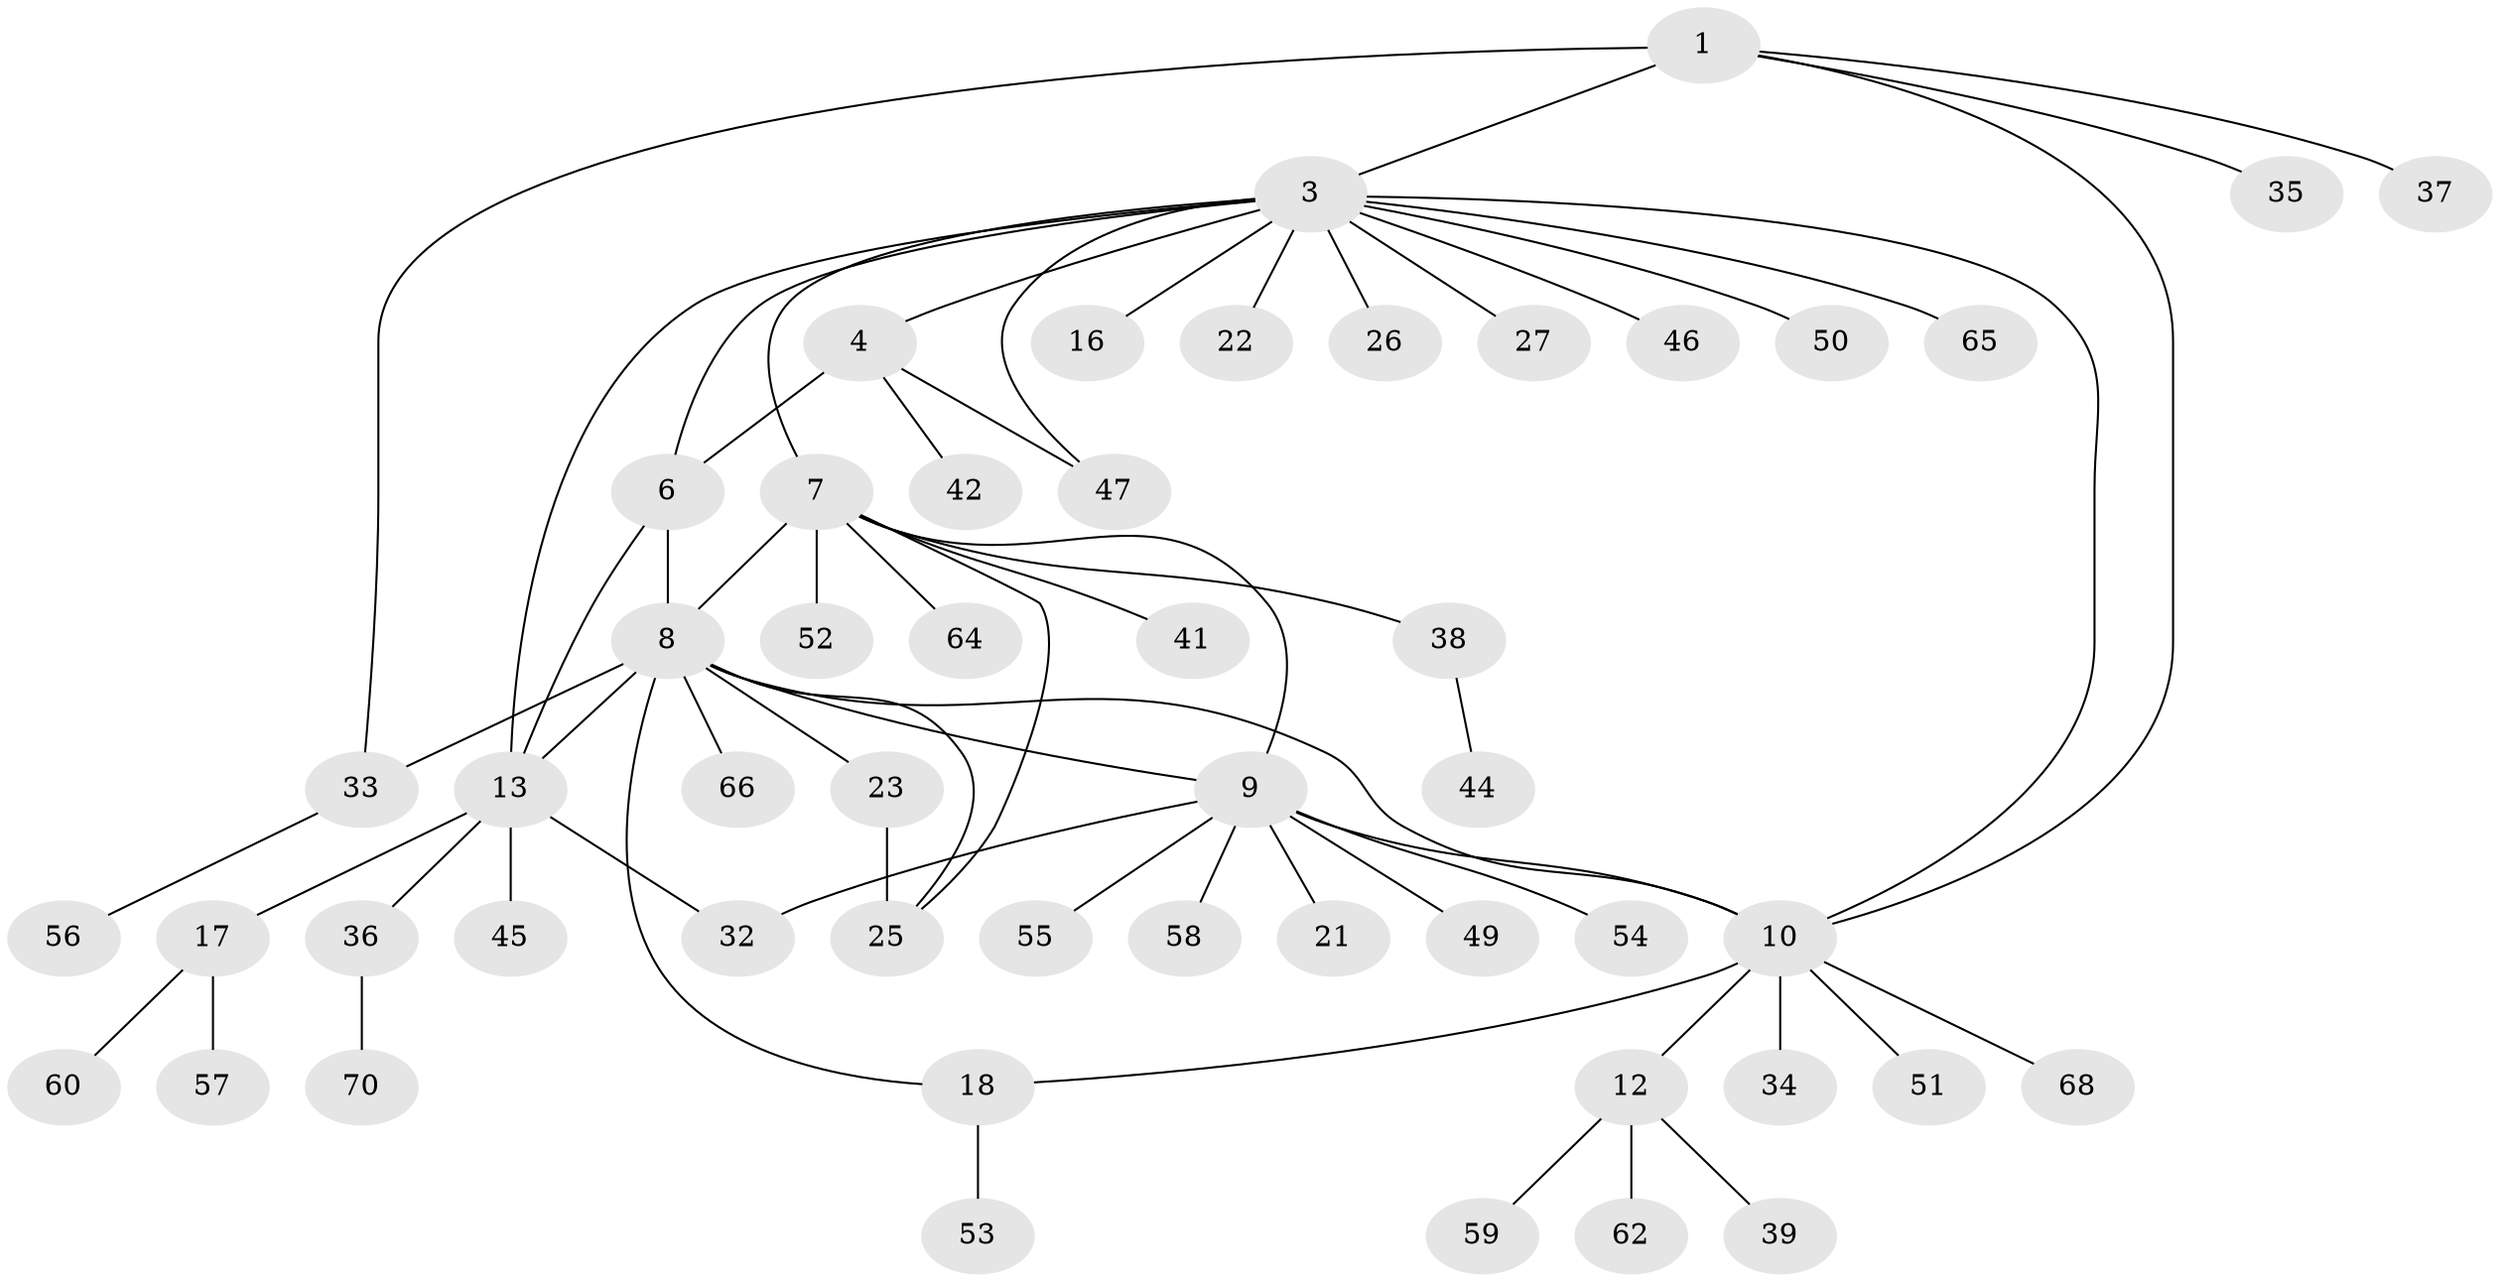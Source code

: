 // original degree distribution, {5: 0.05714285714285714, 3: 0.1, 9: 0.04285714285714286, 7: 0.04285714285714286, 10: 0.014285714285714285, 4: 0.04285714285714286, 6: 0.014285714285714285, 2: 0.12857142857142856, 1: 0.5571428571428572}
// Generated by graph-tools (version 1.1) at 2025/42/03/06/25 10:42:08]
// undirected, 51 vertices, 64 edges
graph export_dot {
graph [start="1"]
  node [color=gray90,style=filled];
  1 [super="+2"];
  3 [super="+5"];
  4 [super="+29"];
  6 [super="+67"];
  7 [super="+43"];
  8 [super="+15"];
  9 [super="+20"];
  10 [super="+11"];
  12 [super="+28"];
  13 [super="+14"];
  16 [super="+31"];
  17 [super="+24"];
  18 [super="+19"];
  21;
  22;
  23 [super="+48"];
  25 [super="+30"];
  26;
  27;
  32;
  33;
  34 [super="+40"];
  35;
  36 [super="+63"];
  37;
  38 [super="+61"];
  39;
  41;
  42;
  44;
  45;
  46;
  47;
  49;
  50;
  51;
  52;
  53;
  54;
  55;
  56;
  57;
  58;
  59;
  60;
  62;
  64;
  65;
  66 [super="+69"];
  68;
  70;
  1 -- 3 [weight=2];
  1 -- 10;
  1 -- 33;
  1 -- 37;
  1 -- 35;
  3 -- 7 [weight=2];
  3 -- 22;
  3 -- 27;
  3 -- 47;
  3 -- 65;
  3 -- 13;
  3 -- 4;
  3 -- 6;
  3 -- 10;
  3 -- 46;
  3 -- 16;
  3 -- 50;
  3 -- 26;
  4 -- 6;
  4 -- 42;
  4 -- 47;
  6 -- 8;
  6 -- 13;
  7 -- 8;
  7 -- 9;
  7 -- 38;
  7 -- 41;
  7 -- 52;
  7 -- 64;
  7 -- 25;
  8 -- 9;
  8 -- 18;
  8 -- 25;
  8 -- 33;
  8 -- 66;
  8 -- 23;
  8 -- 10;
  8 -- 13 [weight=2];
  9 -- 10;
  9 -- 21;
  9 -- 32;
  9 -- 49;
  9 -- 54;
  9 -- 55;
  9 -- 58;
  10 -- 12 [weight=2];
  10 -- 51;
  10 -- 18;
  10 -- 34;
  10 -- 68;
  12 -- 59;
  12 -- 62;
  12 -- 39;
  13 -- 17;
  13 -- 32;
  13 -- 36;
  13 -- 45;
  17 -- 57;
  17 -- 60;
  18 -- 53;
  23 -- 25;
  33 -- 56;
  36 -- 70;
  38 -- 44;
}
